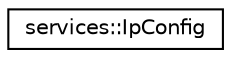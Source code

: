 digraph "Graphical Class Hierarchy"
{
 // INTERACTIVE_SVG=YES
  edge [fontname="Helvetica",fontsize="10",labelfontname="Helvetica",labelfontsize="10"];
  node [fontname="Helvetica",fontsize="10",shape=record];
  rankdir="LR";
  Node0 [label="services::IpConfig",height=0.2,width=0.4,color="black", fillcolor="white", style="filled",URL="$d0/d41/structservices_1_1_ip_config.html"];
}
